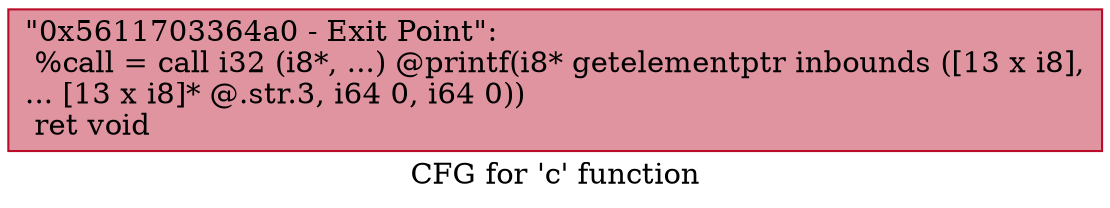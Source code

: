 digraph "CFG for 'c' function" {
	label="CFG for 'c' function";

	Node0x5611703364a0 [shape=record,color="#b70d28ff", style=filled, fillcolor="#b70d2870",label="{\"0x5611703364a0 - Exit Point\":\l  %call = call i32 (i8*, ...) @printf(i8* getelementptr inbounds ([13 x i8],\l... [13 x i8]* @.str.3, i64 0, i64 0))\l  ret void\l}"];
}
